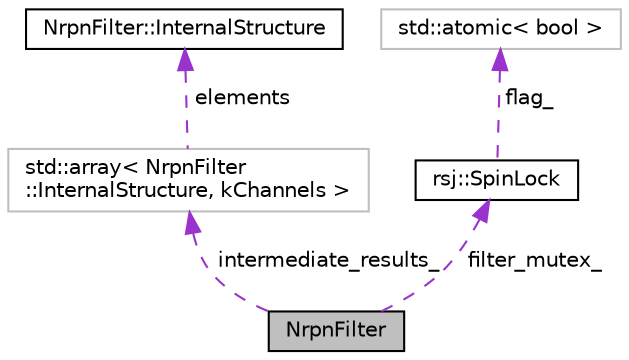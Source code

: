 digraph "NrpnFilter"
{
 // INTERACTIVE_SVG=YES
 // LATEX_PDF_SIZE
  edge [fontname="Helvetica",fontsize="10",labelfontname="Helvetica",labelfontsize="10"];
  node [fontname="Helvetica",fontsize="10",shape=record];
  Node1 [label="NrpnFilter",height=0.2,width=0.4,color="black", fillcolor="grey75", style="filled", fontcolor="black",tooltip=" "];
  Node2 -> Node1 [dir="back",color="darkorchid3",fontsize="10",style="dashed",label=" intermediate_results_" ,fontname="Helvetica"];
  Node2 [label="std::array\< NrpnFilter\l::InternalStructure, kChannels \>",height=0.2,width=0.4,color="grey75", fillcolor="white", style="filled",tooltip=" "];
  Node3 -> Node2 [dir="back",color="darkorchid3",fontsize="10",style="dashed",label=" elements" ,fontname="Helvetica"];
  Node3 [label="NrpnFilter::InternalStructure",height=0.2,width=0.4,color="black", fillcolor="white", style="filled",URL="$struct_nrpn_filter_1_1_internal_structure.html",tooltip=" "];
  Node4 -> Node1 [dir="back",color="darkorchid3",fontsize="10",style="dashed",label=" filter_mutex_" ,fontname="Helvetica"];
  Node4 [label="rsj::SpinLock",height=0.2,width=0.4,color="black", fillcolor="white", style="filled",URL="$classrsj_1_1_spin_lock.html",tooltip=" "];
  Node5 -> Node4 [dir="back",color="darkorchid3",fontsize="10",style="dashed",label=" flag_" ,fontname="Helvetica"];
  Node5 [label="std::atomic\< bool \>",height=0.2,width=0.4,color="grey75", fillcolor="white", style="filled",tooltip=" "];
}
